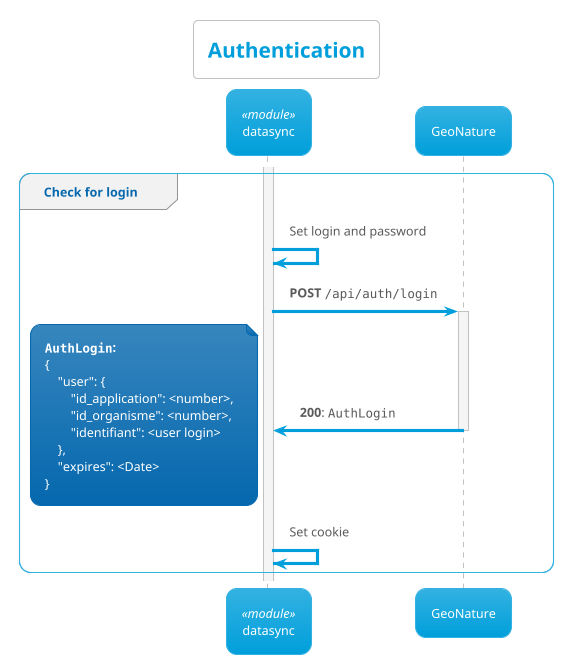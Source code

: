 @startuml

!theme bluegray

skinparam componentStyle uml2
skinparam backgroundColor transparent

title **Authentication**

participant "datasync" as datasync << module >>
participant "GeoNature" as gn

activate datasync

group Check for login
    datasync -> datasync : Set login and password
    datasync -> gn ++ : **POST** ""/api/auth/login""
    gn -> datasync -- : **200**: ""AuthLogin""
    note left
        **""AuthLogin"":**
        {
            "user": {
                "id_application": <number>,
                "id_organisme": <number>,
                "identifiant": <user login>
            },
            "expires": <Date>
        }
    end note

    datasync -> datasync : Set cookie
end

@enduml
